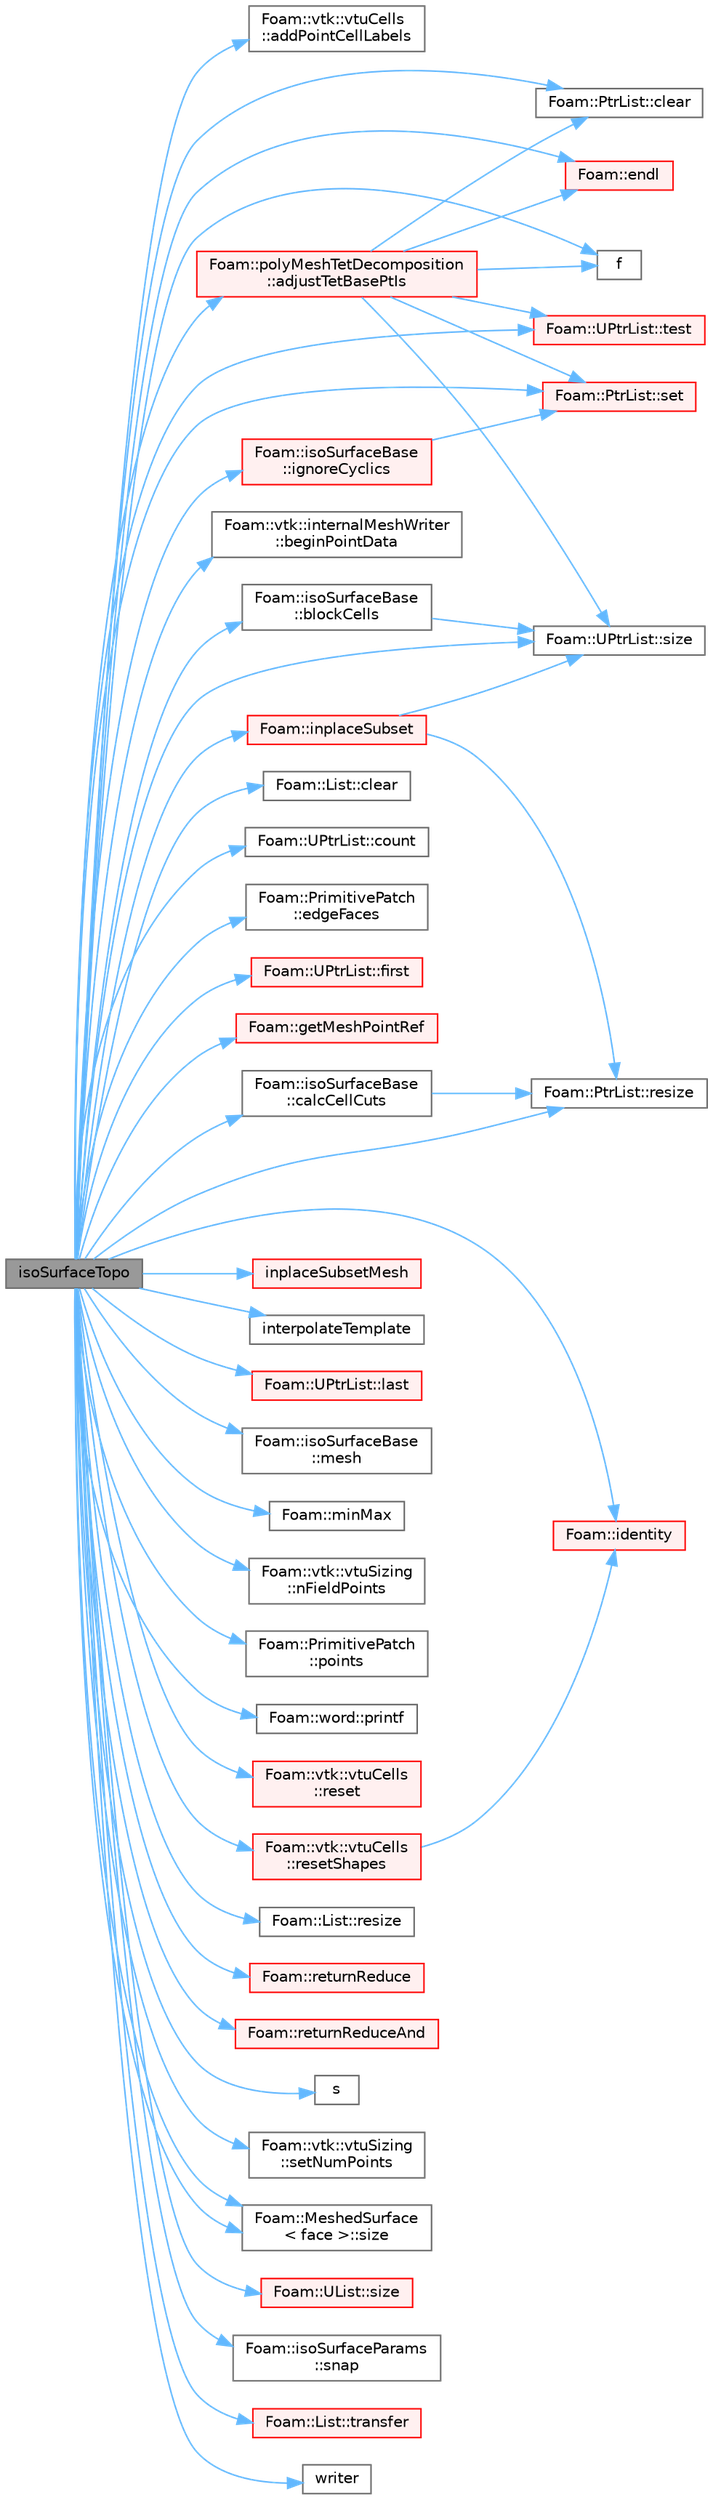 digraph "isoSurfaceTopo"
{
 // LATEX_PDF_SIZE
  bgcolor="transparent";
  edge [fontname=Helvetica,fontsize=10,labelfontname=Helvetica,labelfontsize=10];
  node [fontname=Helvetica,fontsize=10,shape=box,height=0.2,width=0.4];
  rankdir="LR";
  Node1 [id="Node000001",label="isoSurfaceTopo",height=0.2,width=0.4,color="gray40", fillcolor="grey60", style="filled", fontcolor="black",tooltip=" "];
  Node1 -> Node2 [id="edge1_Node000001_Node000002",color="steelblue1",style="solid",tooltip=" "];
  Node2 [id="Node000002",label="Foam::vtk::vtuCells\l::addPointCellLabels",height=0.2,width=0.4,color="grey40", fillcolor="white", style="filled",URL="$classFoam_1_1vtk_1_1vtuCells.html#a6f91a8c7b558f3468777e06696743368",tooltip=" "];
  Node1 -> Node3 [id="edge2_Node000001_Node000003",color="steelblue1",style="solid",tooltip=" "];
  Node3 [id="Node000003",label="Foam::polyMeshTetDecomposition\l::adjustTetBasePtIs",height=0.2,width=0.4,color="red", fillcolor="#FFF0F0", style="filled",URL="$classFoam_1_1polyMeshTetDecomposition.html#a6a2ab02aef63d588b91e7c26706186b7",tooltip=" "];
  Node3 -> Node5 [id="edge3_Node000003_Node000005",color="steelblue1",style="solid",tooltip=" "];
  Node5 [id="Node000005",label="Foam::PtrList::clear",height=0.2,width=0.4,color="grey40", fillcolor="white", style="filled",URL="$classFoam_1_1PtrList.html#ac8bb3912a3ce86b15842e79d0b421204",tooltip=" "];
  Node3 -> Node6 [id="edge4_Node000003_Node000006",color="steelblue1",style="solid",tooltip=" "];
  Node6 [id="Node000006",label="Foam::endl",height=0.2,width=0.4,color="red", fillcolor="#FFF0F0", style="filled",URL="$namespaceFoam.html#a7d5eca45a323264dc5fe811500ebda47",tooltip=" "];
  Node3 -> Node12 [id="edge5_Node000003_Node000012",color="steelblue1",style="solid",tooltip=" "];
  Node12 [id="Node000012",label="f",height=0.2,width=0.4,color="grey40", fillcolor="white", style="filled",URL="$readKivaGrid_8H.html#a888be93833ac7a23170555c69c690288",tooltip=" "];
  Node3 -> Node24 [id="edge6_Node000003_Node000024",color="steelblue1",style="solid",tooltip=" "];
  Node24 [id="Node000024",label="Foam::PtrList::set",height=0.2,width=0.4,color="red", fillcolor="#FFF0F0", style="filled",URL="$classFoam_1_1PtrList.html#a0e0a32f842b05e1d69f10292dc27198a",tooltip=" "];
  Node3 -> Node27 [id="edge7_Node000003_Node000027",color="steelblue1",style="solid",tooltip=" "];
  Node27 [id="Node000027",label="Foam::UPtrList::size",height=0.2,width=0.4,color="grey40", fillcolor="white", style="filled",URL="$classFoam_1_1UPtrList.html#a95603446b248fe1ecf5dc59bcc2eaff0",tooltip=" "];
  Node3 -> Node39 [id="edge8_Node000003_Node000039",color="steelblue1",style="solid",tooltip=" "];
  Node39 [id="Node000039",label="Foam::UPtrList::test",height=0.2,width=0.4,color="red", fillcolor="#FFF0F0", style="filled",URL="$classFoam_1_1UPtrList.html#a53e54aae19ba347f6f4544c764905331",tooltip=" "];
  Node1 -> Node48 [id="edge9_Node000001_Node000048",color="steelblue1",style="solid",tooltip=" "];
  Node48 [id="Node000048",label="Foam::vtk::internalMeshWriter\l::beginPointData",height=0.2,width=0.4,color="grey40", fillcolor="white", style="filled",URL="$classFoam_1_1vtk_1_1internalMeshWriter.html#aafda823d9fbff84aa747458260525583",tooltip=" "];
  Node1 -> Node49 [id="edge10_Node000001_Node000049",color="steelblue1",style="solid",tooltip=" "];
  Node49 [id="Node000049",label="Foam::isoSurfaceBase\l::blockCells",height=0.2,width=0.4,color="grey40", fillcolor="white", style="filled",URL="$classFoam_1_1isoSurfaceBase.html#ae4c4d366e0bdeb02afde8076db251761",tooltip=" "];
  Node49 -> Node27 [id="edge11_Node000049_Node000027",color="steelblue1",style="solid",tooltip=" "];
  Node1 -> Node50 [id="edge12_Node000001_Node000050",color="steelblue1",style="solid",tooltip=" "];
  Node50 [id="Node000050",label="Foam::isoSurfaceBase\l::calcCellCuts",height=0.2,width=0.4,color="grey40", fillcolor="white", style="filled",URL="$classFoam_1_1isoSurfaceBase.html#a81198818fd5e7af3a3400a66c7d74c7c",tooltip=" "];
  Node50 -> Node51 [id="edge13_Node000050_Node000051",color="steelblue1",style="solid",tooltip=" "];
  Node51 [id="Node000051",label="Foam::PtrList::resize",height=0.2,width=0.4,color="grey40", fillcolor="white", style="filled",URL="$classFoam_1_1PtrList.html#af4e0ad67cce84dd8126a19abedad9d56",tooltip=" "];
  Node1 -> Node52 [id="edge14_Node000001_Node000052",color="steelblue1",style="solid",tooltip=" "];
  Node52 [id="Node000052",label="Foam::List::clear",height=0.2,width=0.4,color="grey40", fillcolor="white", style="filled",URL="$classFoam_1_1List.html#ac8bb3912a3ce86b15842e79d0b421204",tooltip=" "];
  Node1 -> Node5 [id="edge15_Node000001_Node000005",color="steelblue1",style="solid",tooltip=" "];
  Node1 -> Node53 [id="edge16_Node000001_Node000053",color="steelblue1",style="solid",tooltip=" "];
  Node53 [id="Node000053",label="Foam::UPtrList::count",height=0.2,width=0.4,color="grey40", fillcolor="white", style="filled",URL="$classFoam_1_1UPtrList.html#a84fe7bd4ac5f90d91b801c41d9357580",tooltip=" "];
  Node1 -> Node54 [id="edge17_Node000001_Node000054",color="steelblue1",style="solid",tooltip=" "];
  Node54 [id="Node000054",label="Foam::PrimitivePatch\l::edgeFaces",height=0.2,width=0.4,color="grey40", fillcolor="white", style="filled",URL="$classFoam_1_1PrimitivePatch.html#ad38ecd2902727a890ebd437731c271c8",tooltip=" "];
  Node1 -> Node6 [id="edge18_Node000001_Node000006",color="steelblue1",style="solid",tooltip=" "];
  Node1 -> Node12 [id="edge19_Node000001_Node000012",color="steelblue1",style="solid",tooltip=" "];
  Node1 -> Node55 [id="edge20_Node000001_Node000055",color="steelblue1",style="solid",tooltip=" "];
  Node55 [id="Node000055",label="Foam::UPtrList::first",height=0.2,width=0.4,color="red", fillcolor="#FFF0F0", style="filled",URL="$classFoam_1_1UPtrList.html#a1c9828bc3de9502754d944c95a2ce0d9",tooltip=" "];
  Node1 -> Node57 [id="edge21_Node000001_Node000057",color="steelblue1",style="solid",tooltip=" "];
  Node57 [id="Node000057",label="Foam::getMeshPointRef",height=0.2,width=0.4,color="red", fillcolor="#FFF0F0", style="filled",URL="$namespaceFoam.html#ae100dda66a12228aca4023fc4f865f3c",tooltip=" "];
  Node1 -> Node59 [id="edge22_Node000001_Node000059",color="steelblue1",style="solid",tooltip=" "];
  Node59 [id="Node000059",label="Foam::identity",height=0.2,width=0.4,color="red", fillcolor="#FFF0F0", style="filled",URL="$namespaceFoam.html#a14e1da6db5665f43c1e588eab475eabf",tooltip=" "];
  Node1 -> Node62 [id="edge23_Node000001_Node000062",color="steelblue1",style="solid",tooltip=" "];
  Node62 [id="Node000062",label="Foam::isoSurfaceBase\l::ignoreCyclics",height=0.2,width=0.4,color="red", fillcolor="#FFF0F0", style="filled",URL="$classFoam_1_1isoSurfaceBase.html#ab7b13b6a52f0d2f5898189fd832a9cd0",tooltip=" "];
  Node62 -> Node24 [id="edge24_Node000062_Node000024",color="steelblue1",style="solid",tooltip=" "];
  Node1 -> Node63 [id="edge25_Node000001_Node000063",color="steelblue1",style="solid",tooltip=" "];
  Node63 [id="Node000063",label="Foam::inplaceSubset",height=0.2,width=0.4,color="red", fillcolor="#FFF0F0", style="filled",URL="$namespaceFoam.html#a0f93e63c4440ae153f403571e083a9eb",tooltip=" "];
  Node63 -> Node51 [id="edge26_Node000063_Node000051",color="steelblue1",style="solid",tooltip=" "];
  Node63 -> Node27 [id="edge27_Node000063_Node000027",color="steelblue1",style="solid",tooltip=" "];
  Node1 -> Node65 [id="edge28_Node000001_Node000065",color="steelblue1",style="solid",tooltip=" "];
  Node65 [id="Node000065",label="inplaceSubsetMesh",height=0.2,width=0.4,color="red", fillcolor="#FFF0F0", style="filled",URL="$classFoam_1_1isoSurfaceTopo.html#a3f45855079aa4acda2012af2a7a5b4c0",tooltip=" "];
  Node1 -> Node67 [id="edge29_Node000001_Node000067",color="steelblue1",style="solid",tooltip=" "];
  Node67 [id="Node000067",label="interpolateTemplate",height=0.2,width=0.4,color="grey40", fillcolor="white", style="filled",URL="$classFoam_1_1isoSurfaceTopo.html#ae23850796f3d8e68b202d62184ff95ec",tooltip=" "];
  Node1 -> Node68 [id="edge30_Node000001_Node000068",color="steelblue1",style="solid",tooltip=" "];
  Node68 [id="Node000068",label="Foam::UPtrList::last",height=0.2,width=0.4,color="red", fillcolor="#FFF0F0", style="filled",URL="$classFoam_1_1UPtrList.html#aef07c02ea1c27bdb5906043b399e0ff0",tooltip=" "];
  Node1 -> Node70 [id="edge31_Node000001_Node000070",color="steelblue1",style="solid",tooltip=" "];
  Node70 [id="Node000070",label="Foam::isoSurfaceBase\l::mesh",height=0.2,width=0.4,color="grey40", fillcolor="white", style="filled",URL="$classFoam_1_1isoSurfaceBase.html#ac59327cdc6721237c0fc87c615fc6de2",tooltip=" "];
  Node1 -> Node71 [id="edge32_Node000001_Node000071",color="steelblue1",style="solid",tooltip=" "];
  Node71 [id="Node000071",label="Foam::minMax",height=0.2,width=0.4,color="grey40", fillcolor="white", style="filled",URL="$namespaceFoam.html#a7948b58cfec7d24508044768edb2704d",tooltip=" "];
  Node1 -> Node72 [id="edge33_Node000001_Node000072",color="steelblue1",style="solid",tooltip=" "];
  Node72 [id="Node000072",label="Foam::vtk::vtuSizing\l::nFieldPoints",height=0.2,width=0.4,color="grey40", fillcolor="white", style="filled",URL="$classFoam_1_1vtk_1_1vtuSizing.html#aa9a610d926242f47c298289c9e0b8b9e",tooltip=" "];
  Node1 -> Node73 [id="edge34_Node000001_Node000073",color="steelblue1",style="solid",tooltip=" "];
  Node73 [id="Node000073",label="Foam::PrimitivePatch\l::points",height=0.2,width=0.4,color="grey40", fillcolor="white", style="filled",URL="$classFoam_1_1PrimitivePatch.html#a86a3422c0f49e9c5c301abd089cc465a",tooltip=" "];
  Node1 -> Node74 [id="edge35_Node000001_Node000074",color="steelblue1",style="solid",tooltip=" "];
  Node74 [id="Node000074",label="Foam::word::printf",height=0.2,width=0.4,color="grey40", fillcolor="white", style="filled",URL="$classFoam_1_1word.html#a5c7ae7f9ac7c20046b064de7cd5dd9da",tooltip=" "];
  Node1 -> Node75 [id="edge36_Node000001_Node000075",color="steelblue1",style="solid",tooltip=" "];
  Node75 [id="Node000075",label="Foam::vtk::vtuCells\l::reset",height=0.2,width=0.4,color="red", fillcolor="#FFF0F0", style="filled",URL="$classFoam_1_1vtk_1_1vtuCells.html#a895818883a6f414d788e4e03f1226f1a",tooltip=" "];
  Node1 -> Node78 [id="edge37_Node000001_Node000078",color="steelblue1",style="solid",tooltip=" "];
  Node78 [id="Node000078",label="Foam::vtk::vtuCells\l::resetShapes",height=0.2,width=0.4,color="red", fillcolor="#FFF0F0", style="filled",URL="$classFoam_1_1vtk_1_1vtuCells.html#a06420bef3b04d695f589ba40400a6a53",tooltip=" "];
  Node78 -> Node59 [id="edge38_Node000078_Node000059",color="steelblue1",style="solid",tooltip=" "];
  Node1 -> Node88 [id="edge39_Node000001_Node000088",color="steelblue1",style="solid",tooltip=" "];
  Node88 [id="Node000088",label="Foam::List::resize",height=0.2,width=0.4,color="grey40", fillcolor="white", style="filled",URL="$classFoam_1_1List.html#abcfb5796d79fe232cf87a5271bcc8a3a",tooltip=" "];
  Node1 -> Node51 [id="edge40_Node000001_Node000051",color="steelblue1",style="solid",tooltip=" "];
  Node1 -> Node89 [id="edge41_Node000001_Node000089",color="steelblue1",style="solid",tooltip=" "];
  Node89 [id="Node000089",label="Foam::returnReduce",height=0.2,width=0.4,color="red", fillcolor="#FFF0F0", style="filled",URL="$namespaceFoam.html#acf61c6966eeded6a33f4925a2ab5240a",tooltip=" "];
  Node1 -> Node101 [id="edge42_Node000001_Node000101",color="steelblue1",style="solid",tooltip=" "];
  Node101 [id="Node000101",label="Foam::returnReduceAnd",height=0.2,width=0.4,color="red", fillcolor="#FFF0F0", style="filled",URL="$namespaceFoam.html#a275dad45bcb1f530c8960351971b81a2",tooltip=" "];
  Node1 -> Node103 [id="edge43_Node000001_Node000103",color="steelblue1",style="solid",tooltip=" "];
  Node103 [id="Node000103",label="s",height=0.2,width=0.4,color="grey40", fillcolor="white", style="filled",URL="$gmvOutputSpray_8H.html#abd29a68223d2d8cf69b98ba8e32a841c",tooltip=" "];
  Node1 -> Node24 [id="edge44_Node000001_Node000024",color="steelblue1",style="solid",tooltip=" "];
  Node1 -> Node104 [id="edge45_Node000001_Node000104",color="steelblue1",style="solid",tooltip=" "];
  Node104 [id="Node000104",label="Foam::vtk::vtuSizing\l::setNumPoints",height=0.2,width=0.4,color="grey40", fillcolor="white", style="filled",URL="$classFoam_1_1vtk_1_1vtuSizing.html#a0656e146f1ca73f8a1ce5e74f5f16bcb",tooltip=" "];
  Node1 -> Node105 [id="edge46_Node000001_Node000105",color="steelblue1",style="solid",tooltip=" "];
  Node105 [id="Node000105",label="Foam::MeshedSurface\l\< face \>::size",height=0.2,width=0.4,color="grey40", fillcolor="white", style="filled",URL="$classFoam_1_1MeshedSurface.html#a9facbf0a118d395c89884e45a5ca4e4b",tooltip=" "];
  Node1 -> Node105 [id="edge47_Node000001_Node000105",color="steelblue1",style="solid",tooltip=" "];
  Node1 -> Node27 [id="edge48_Node000001_Node000027",color="steelblue1",style="solid",tooltip=" "];
  Node1 -> Node86 [id="edge49_Node000001_Node000086",color="steelblue1",style="solid",tooltip=" "];
  Node86 [id="Node000086",label="Foam::UList::size",height=0.2,width=0.4,color="red", fillcolor="#FFF0F0", style="filled",URL="$classFoam_1_1UList.html#ac1fc1d9dab324bb1b8452c7aa4813026",tooltip=" "];
  Node1 -> Node106 [id="edge50_Node000001_Node000106",color="steelblue1",style="solid",tooltip=" "];
  Node106 [id="Node000106",label="Foam::isoSurfaceParams\l::snap",height=0.2,width=0.4,color="grey40", fillcolor="white", style="filled",URL="$classFoam_1_1isoSurfaceParams.html#afdf54d3b35767b4fd60af34c3026c9f0",tooltip=" "];
  Node1 -> Node39 [id="edge51_Node000001_Node000039",color="steelblue1",style="solid",tooltip=" "];
  Node1 -> Node107 [id="edge52_Node000001_Node000107",color="steelblue1",style="solid",tooltip=" "];
  Node107 [id="Node000107",label="Foam::List::transfer",height=0.2,width=0.4,color="red", fillcolor="#FFF0F0", style="filled",URL="$classFoam_1_1List.html#a12194004a66b30e6dfd3d9faa83f6b5a",tooltip=" "];
  Node1 -> Node109 [id="edge53_Node000001_Node000109",color="steelblue1",style="solid",tooltip=" "];
  Node109 [id="Node000109",label="writer",height=0.2,width=0.4,color="grey40", fillcolor="white", style="filled",URL="$checkFaMesh_2faMeshWriteVTK_8H.html#a710e01d6eee60adac6cde283f277fcce",tooltip=" "];
}
